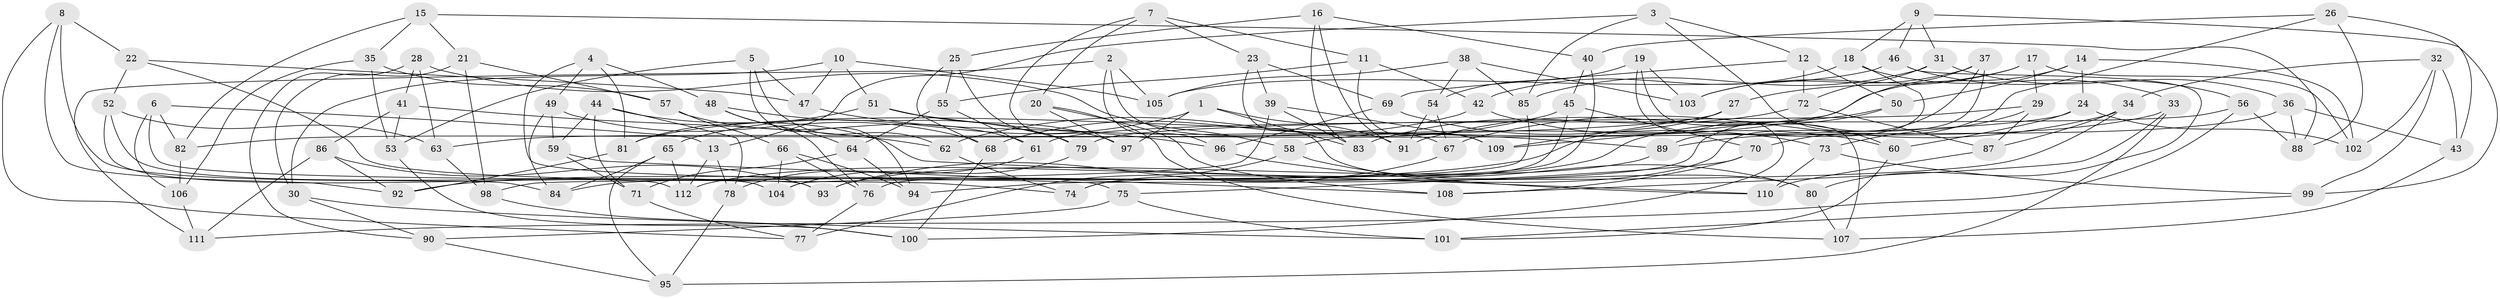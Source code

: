 // coarse degree distribution, {5: 0.08450704225352113, 6: 0.49295774647887325, 4: 0.4225352112676056}
// Generated by graph-tools (version 1.1) at 2025/24/03/03/25 07:24:22]
// undirected, 112 vertices, 224 edges
graph export_dot {
graph [start="1"]
  node [color=gray90,style=filled];
  1;
  2;
  3;
  4;
  5;
  6;
  7;
  8;
  9;
  10;
  11;
  12;
  13;
  14;
  15;
  16;
  17;
  18;
  19;
  20;
  21;
  22;
  23;
  24;
  25;
  26;
  27;
  28;
  29;
  30;
  31;
  32;
  33;
  34;
  35;
  36;
  37;
  38;
  39;
  40;
  41;
  42;
  43;
  44;
  45;
  46;
  47;
  48;
  49;
  50;
  51;
  52;
  53;
  54;
  55;
  56;
  57;
  58;
  59;
  60;
  61;
  62;
  63;
  64;
  65;
  66;
  67;
  68;
  69;
  70;
  71;
  72;
  73;
  74;
  75;
  76;
  77;
  78;
  79;
  80;
  81;
  82;
  83;
  84;
  85;
  86;
  87;
  88;
  89;
  90;
  91;
  92;
  93;
  94;
  95;
  96;
  97;
  98;
  99;
  100;
  101;
  102;
  103;
  104;
  105;
  106;
  107;
  108;
  109;
  110;
  111;
  112;
  1 -- 83;
  1 -- 97;
  1 -- 65;
  1 -- 91;
  2 -- 96;
  2 -- 105;
  2 -- 111;
  2 -- 67;
  3 -- 85;
  3 -- 60;
  3 -- 12;
  3 -- 13;
  4 -- 75;
  4 -- 49;
  4 -- 81;
  4 -- 48;
  5 -- 62;
  5 -- 94;
  5 -- 47;
  5 -- 53;
  6 -- 106;
  6 -- 13;
  6 -- 93;
  6 -- 82;
  7 -- 20;
  7 -- 97;
  7 -- 23;
  7 -- 11;
  8 -- 77;
  8 -- 22;
  8 -- 84;
  8 -- 92;
  9 -- 31;
  9 -- 99;
  9 -- 18;
  9 -- 46;
  10 -- 51;
  10 -- 105;
  10 -- 30;
  10 -- 47;
  11 -- 55;
  11 -- 109;
  11 -- 42;
  12 -- 72;
  12 -- 50;
  12 -- 69;
  13 -- 112;
  13 -- 78;
  14 -- 24;
  14 -- 102;
  14 -- 50;
  14 -- 81;
  15 -- 35;
  15 -- 21;
  15 -- 88;
  15 -- 82;
  16 -- 40;
  16 -- 25;
  16 -- 83;
  16 -- 91;
  17 -- 27;
  17 -- 103;
  17 -- 102;
  17 -- 29;
  18 -- 89;
  18 -- 33;
  18 -- 42;
  19 -- 100;
  19 -- 103;
  19 -- 107;
  19 -- 54;
  20 -- 97;
  20 -- 108;
  20 -- 107;
  21 -- 98;
  21 -- 57;
  21 -- 30;
  22 -- 52;
  22 -- 74;
  22 -- 47;
  23 -- 39;
  23 -- 69;
  23 -- 80;
  24 -- 60;
  24 -- 102;
  24 -- 63;
  25 -- 79;
  25 -- 68;
  25 -- 55;
  26 -- 40;
  26 -- 88;
  26 -- 70;
  26 -- 43;
  27 -- 82;
  27 -- 92;
  27 -- 109;
  28 -- 41;
  28 -- 90;
  28 -- 58;
  28 -- 63;
  29 -- 79;
  29 -- 87;
  29 -- 73;
  30 -- 101;
  30 -- 90;
  31 -- 85;
  31 -- 72;
  31 -- 36;
  32 -- 99;
  32 -- 34;
  32 -- 43;
  32 -- 102;
  33 -- 95;
  33 -- 108;
  33 -- 58;
  34 -- 67;
  34 -- 87;
  34 -- 84;
  35 -- 53;
  35 -- 57;
  35 -- 106;
  36 -- 43;
  36 -- 88;
  36 -- 89;
  37 -- 74;
  37 -- 103;
  37 -- 94;
  37 -- 109;
  38 -- 54;
  38 -- 105;
  38 -- 85;
  38 -- 103;
  39 -- 83;
  39 -- 98;
  39 -- 109;
  40 -- 45;
  40 -- 74;
  41 -- 62;
  41 -- 53;
  41 -- 86;
  42 -- 68;
  42 -- 60;
  43 -- 107;
  44 -- 110;
  44 -- 71;
  44 -- 78;
  44 -- 59;
  45 -- 70;
  45 -- 62;
  45 -- 76;
  46 -- 80;
  46 -- 105;
  46 -- 56;
  47 -- 96;
  48 -- 76;
  48 -- 79;
  48 -- 64;
  49 -- 59;
  49 -- 84;
  49 -- 68;
  50 -- 112;
  50 -- 91;
  51 -- 81;
  51 -- 97;
  51 -- 89;
  52 -- 63;
  52 -- 112;
  52 -- 104;
  53 -- 100;
  54 -- 67;
  54 -- 91;
  55 -- 64;
  55 -- 61;
  56 -- 111;
  56 -- 61;
  56 -- 88;
  57 -- 61;
  57 -- 66;
  58 -- 80;
  58 -- 77;
  59 -- 71;
  59 -- 108;
  60 -- 101;
  61 -- 78;
  62 -- 74;
  63 -- 98;
  64 -- 71;
  64 -- 94;
  65 -- 95;
  65 -- 84;
  65 -- 112;
  66 -- 94;
  66 -- 76;
  66 -- 104;
  67 -- 93;
  68 -- 100;
  69 -- 96;
  69 -- 73;
  70 -- 108;
  70 -- 75;
  71 -- 77;
  72 -- 83;
  72 -- 87;
  73 -- 99;
  73 -- 110;
  75 -- 90;
  75 -- 101;
  76 -- 77;
  78 -- 95;
  79 -- 104;
  80 -- 107;
  81 -- 92;
  82 -- 106;
  85 -- 104;
  86 -- 92;
  86 -- 111;
  86 -- 93;
  87 -- 110;
  89 -- 93;
  90 -- 95;
  96 -- 110;
  98 -- 100;
  99 -- 101;
  106 -- 111;
}

